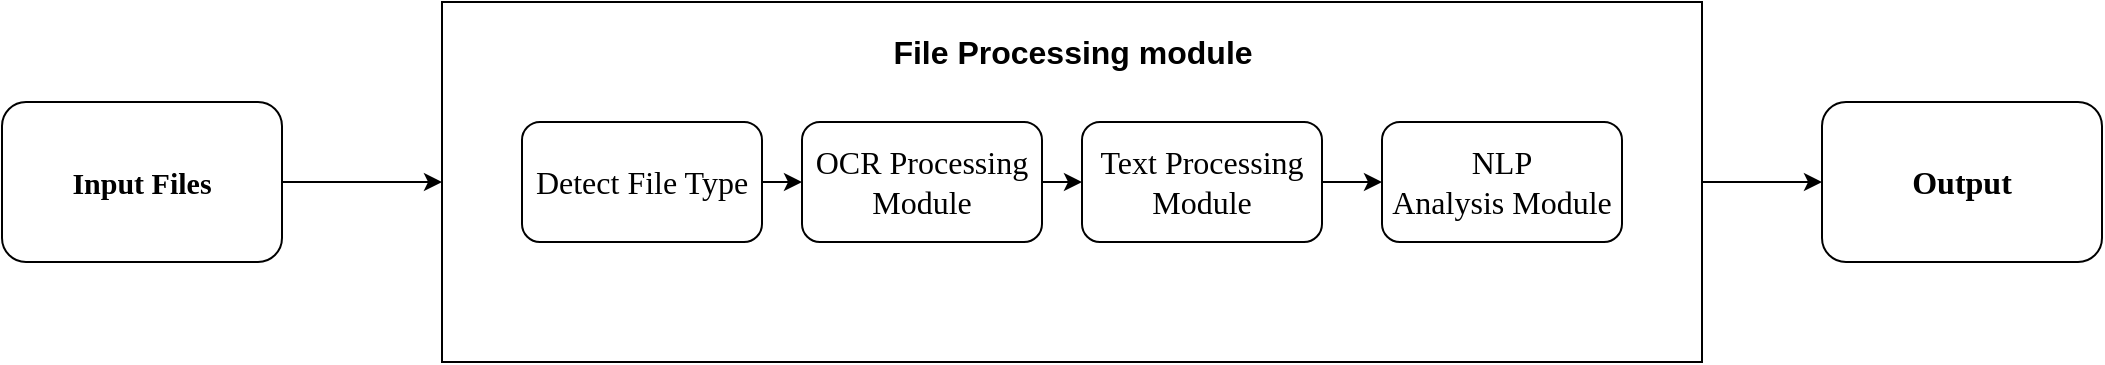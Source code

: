 <mxfile version="24.8.0">
  <diagram name="Page-1" id="_SgpSe4ykoZK8ppmJ8lr">
    <mxGraphModel dx="1100" dy="543" grid="1" gridSize="10" guides="1" tooltips="1" connect="1" arrows="1" fold="1" page="1" pageScale="1" pageWidth="850" pageHeight="1100" math="0" shadow="0">
      <root>
        <mxCell id="0" />
        <mxCell id="1" parent="0" />
        <mxCell id="QMdoySDGftQKOhhH8_m8-1" value="" style="rounded=0;whiteSpace=wrap;html=1;fontFamily=Times New Roman;" vertex="1" parent="1">
          <mxGeometry x="310" y="190" width="630" height="180" as="geometry" />
        </mxCell>
        <mxCell id="QMdoySDGftQKOhhH8_m8-2" value="&lt;b&gt;&lt;font style=&quot;font-size: 15px;&quot;&gt;Input Files&lt;/font&gt;&lt;/b&gt;" style="rounded=1;whiteSpace=wrap;html=1;fontFamily=Times New Roman;" vertex="1" parent="1">
          <mxGeometry x="90" y="240" width="140" height="80" as="geometry" />
        </mxCell>
        <mxCell id="QMdoySDGftQKOhhH8_m8-3" value="" style="endArrow=classic;html=1;rounded=0;entryX=0;entryY=0.5;entryDx=0;entryDy=0;fontFamily=Times New Roman;" edge="1" parent="1" target="QMdoySDGftQKOhhH8_m8-1">
          <mxGeometry width="50" height="50" relative="1" as="geometry">
            <mxPoint x="230" y="280" as="sourcePoint" />
            <mxPoint x="280" y="230" as="targetPoint" />
          </mxGeometry>
        </mxCell>
        <mxCell id="QMdoySDGftQKOhhH8_m8-5" value="&lt;font style=&quot;font-size: 16px;&quot;&gt;Detect File Type&lt;/font&gt;" style="rounded=1;whiteSpace=wrap;html=1;fontFamily=Times New Roman;" vertex="1" parent="1">
          <mxGeometry x="350" y="250" width="120" height="60" as="geometry" />
        </mxCell>
        <mxCell id="QMdoySDGftQKOhhH8_m8-6" value="&lt;font style=&quot;font-size: 16px;&quot;&gt;OCR Processing&lt;br&gt;Module&lt;/font&gt;" style="rounded=1;whiteSpace=wrap;html=1;fontFamily=Times New Roman;" vertex="1" parent="1">
          <mxGeometry x="490" y="250" width="120" height="60" as="geometry" />
        </mxCell>
        <mxCell id="QMdoySDGftQKOhhH8_m8-7" value="&lt;font style=&quot;font-size: 16px;&quot;&gt;Text Processing&lt;br&gt;Module&lt;/font&gt;" style="rounded=1;whiteSpace=wrap;html=1;fontFamily=Times New Roman;" vertex="1" parent="1">
          <mxGeometry x="630" y="250" width="120" height="60" as="geometry" />
        </mxCell>
        <mxCell id="QMdoySDGftQKOhhH8_m8-8" value="&lt;font style=&quot;font-size: 16px;&quot;&gt;NLP&lt;br&gt;Analysis Module&lt;/font&gt;" style="rounded=1;whiteSpace=wrap;html=1;fontFamily=Times New Roman;" vertex="1" parent="1">
          <mxGeometry x="780" y="250" width="120" height="60" as="geometry" />
        </mxCell>
        <mxCell id="QMdoySDGftQKOhhH8_m8-11" value="" style="endArrow=classic;html=1;rounded=0;entryX=0;entryY=0.5;entryDx=0;entryDy=0;fontFamily=Times New Roman;" edge="1" parent="1">
          <mxGeometry width="50" height="50" relative="1" as="geometry">
            <mxPoint x="940" y="280" as="sourcePoint" />
            <mxPoint x="1000" y="280.0" as="targetPoint" />
          </mxGeometry>
        </mxCell>
        <mxCell id="QMdoySDGftQKOhhH8_m8-12" value="" style="endArrow=classic;html=1;rounded=0;entryX=0;entryY=0.5;entryDx=0;entryDy=0;fontFamily=Times New Roman;" edge="1" parent="1" target="QMdoySDGftQKOhhH8_m8-6">
          <mxGeometry width="50" height="50" relative="1" as="geometry">
            <mxPoint x="470" y="280" as="sourcePoint" />
            <mxPoint x="520" y="230" as="targetPoint" />
          </mxGeometry>
        </mxCell>
        <mxCell id="QMdoySDGftQKOhhH8_m8-15" value="" style="endArrow=classic;html=1;rounded=0;entryX=0;entryY=0.5;entryDx=0;entryDy=0;fontFamily=Times New Roman;" edge="1" parent="1" target="QMdoySDGftQKOhhH8_m8-8">
          <mxGeometry width="50" height="50" relative="1" as="geometry">
            <mxPoint x="750" y="280" as="sourcePoint" />
            <mxPoint x="800" y="230" as="targetPoint" />
          </mxGeometry>
        </mxCell>
        <mxCell id="QMdoySDGftQKOhhH8_m8-17" value="" style="endArrow=classic;html=1;rounded=0;entryX=0;entryY=0.5;entryDx=0;entryDy=0;fontFamily=Times New Roman;" edge="1" parent="1" target="QMdoySDGftQKOhhH8_m8-7">
          <mxGeometry width="50" height="50" relative="1" as="geometry">
            <mxPoint x="610" y="280" as="sourcePoint" />
            <mxPoint x="660" y="230" as="targetPoint" />
          </mxGeometry>
        </mxCell>
        <mxCell id="QMdoySDGftQKOhhH8_m8-18" value="Output" style="rounded=1;whiteSpace=wrap;html=1;fontFamily=Times New Roman;fontStyle=1;fontSize=16;" vertex="1" parent="1">
          <mxGeometry x="1000" y="240" width="140" height="80" as="geometry" />
        </mxCell>
        <mxCell id="QMdoySDGftQKOhhH8_m8-19" value="File Processing module" style="text;html=1;align=center;verticalAlign=middle;whiteSpace=wrap;rounded=0;fontSize=16;fontStyle=1" vertex="1" parent="1">
          <mxGeometry x="482.5" y="200" width="285" height="30" as="geometry" />
        </mxCell>
      </root>
    </mxGraphModel>
  </diagram>
</mxfile>

